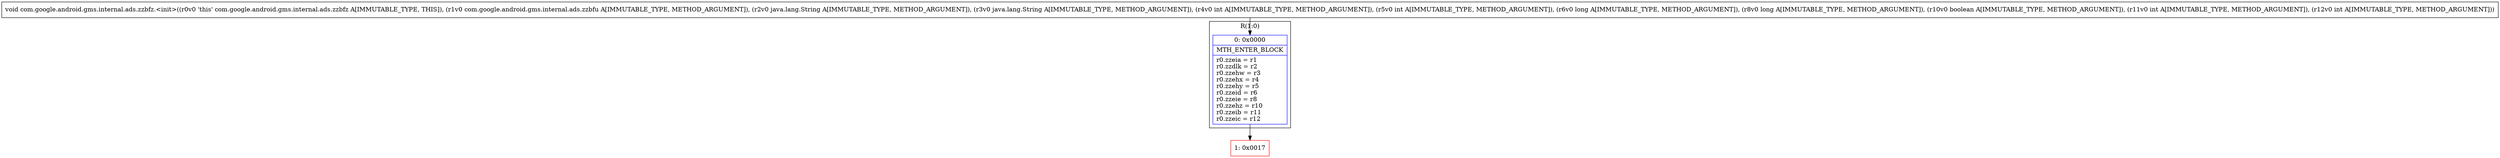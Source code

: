 digraph "CFG forcom.google.android.gms.internal.ads.zzbfz.\<init\>(Lcom\/google\/android\/gms\/internal\/ads\/zzbfu;Ljava\/lang\/String;Ljava\/lang\/String;IIJJZII)V" {
subgraph cluster_Region_1602321420 {
label = "R(1:0)";
node [shape=record,color=blue];
Node_0 [shape=record,label="{0\:\ 0x0000|MTH_ENTER_BLOCK\l|r0.zzeia = r1\lr0.zzdlk = r2\lr0.zzehw = r3\lr0.zzehx = r4\lr0.zzehy = r5\lr0.zzeid = r6\lr0.zzeie = r8\lr0.zzehz = r10\lr0.zzeib = r11\lr0.zzeic = r12\l}"];
}
Node_1 [shape=record,color=red,label="{1\:\ 0x0017}"];
MethodNode[shape=record,label="{void com.google.android.gms.internal.ads.zzbfz.\<init\>((r0v0 'this' com.google.android.gms.internal.ads.zzbfz A[IMMUTABLE_TYPE, THIS]), (r1v0 com.google.android.gms.internal.ads.zzbfu A[IMMUTABLE_TYPE, METHOD_ARGUMENT]), (r2v0 java.lang.String A[IMMUTABLE_TYPE, METHOD_ARGUMENT]), (r3v0 java.lang.String A[IMMUTABLE_TYPE, METHOD_ARGUMENT]), (r4v0 int A[IMMUTABLE_TYPE, METHOD_ARGUMENT]), (r5v0 int A[IMMUTABLE_TYPE, METHOD_ARGUMENT]), (r6v0 long A[IMMUTABLE_TYPE, METHOD_ARGUMENT]), (r8v0 long A[IMMUTABLE_TYPE, METHOD_ARGUMENT]), (r10v0 boolean A[IMMUTABLE_TYPE, METHOD_ARGUMENT]), (r11v0 int A[IMMUTABLE_TYPE, METHOD_ARGUMENT]), (r12v0 int A[IMMUTABLE_TYPE, METHOD_ARGUMENT])) }"];
MethodNode -> Node_0;
Node_0 -> Node_1;
}

